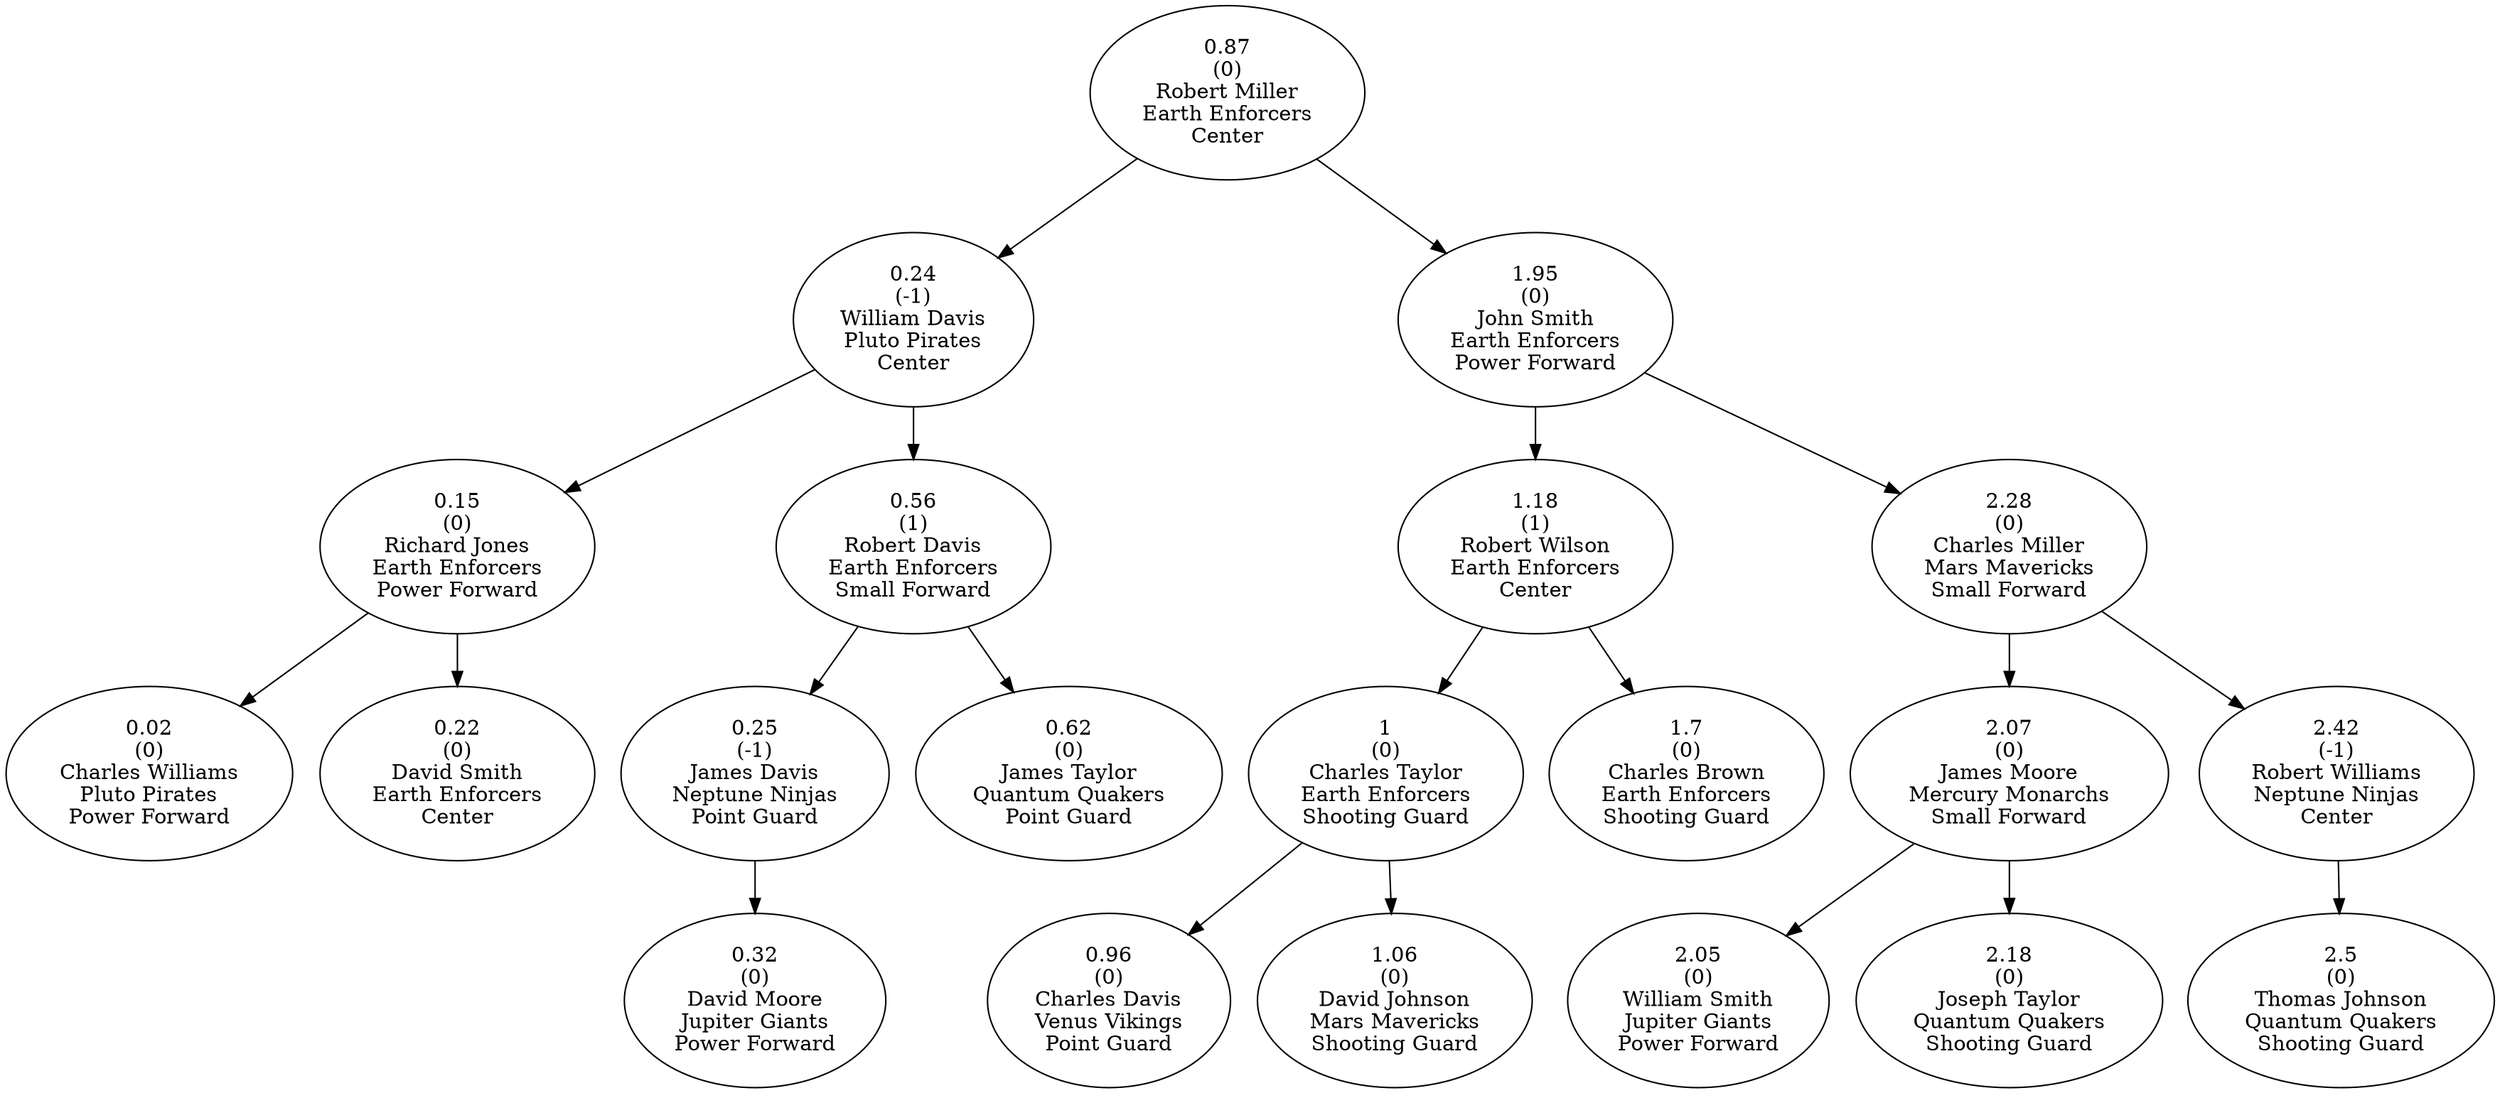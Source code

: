 digraph AVLTree {
    node257 [label="0.87\n(0)\nRobert Miller\nEarth Enforcers\nCenter"];
    node258 [label="0.24\n(-1)\nWilliam Davis\nPluto Pirates\nCenter"];
    node259 [label="0.15\n(0)\nRichard Jones\nEarth Enforcers\nPower Forward"];
    node260 [label="0.02\n(0)\nCharles Williams\nPluto Pirates\nPower Forward"];
    node259 -> node260;
    node261 [label="0.22\n(0)\nDavid Smith\nEarth Enforcers\nCenter"];
    node259 -> node261;
    node258 -> node259;
    node262 [label="0.56\n(1)\nRobert Davis\nEarth Enforcers\nSmall Forward"];
    node263 [label="0.25\n(-1)\nJames Davis\nNeptune Ninjas\nPoint Guard"];
    node264 [label="0.32\n(0)\nDavid Moore\nJupiter Giants\nPower Forward"];
    node263 -> node264;
    node262 -> node263;
    node265 [label="0.62\n(0)\nJames Taylor\nQuantum Quakers\nPoint Guard"];
    node262 -> node265;
    node258 -> node262;
    node257 -> node258;
    node266 [label="1.95\n(0)\nJohn Smith\nEarth Enforcers\nPower Forward"];
    node267 [label="1.18\n(1)\nRobert Wilson\nEarth Enforcers\nCenter"];
    node268 [label="1\n(0)\nCharles Taylor\nEarth Enforcers\nShooting Guard"];
    node269 [label="0.96\n(0)\nCharles Davis\nVenus Vikings\nPoint Guard"];
    node268 -> node269;
    node270 [label="1.06\n(0)\nDavid Johnson\nMars Mavericks\nShooting Guard"];
    node268 -> node270;
    node267 -> node268;
    node271 [label="1.7\n(0)\nCharles Brown\nEarth Enforcers\nShooting Guard"];
    node267 -> node271;
    node266 -> node267;
    node272 [label="2.28\n(0)\nCharles Miller\nMars Mavericks\nSmall Forward"];
    node273 [label="2.07\n(0)\nJames Moore\nMercury Monarchs\nSmall Forward"];
    node274 [label="2.05\n(0)\nWilliam Smith\nJupiter Giants\nPower Forward"];
    node273 -> node274;
    node275 [label="2.18\n(0)\nJoseph Taylor\nQuantum Quakers\nShooting Guard"];
    node273 -> node275;
    node272 -> node273;
    node276 [label="2.42\n(-1)\nRobert Williams\nNeptune Ninjas\nCenter"];
    node277 [label="2.5\n(0)\nThomas Johnson\nQuantum Quakers\nShooting Guard"];
    node276 -> node277;
    node272 -> node276;
    node266 -> node272;
    node257 -> node266;
}
